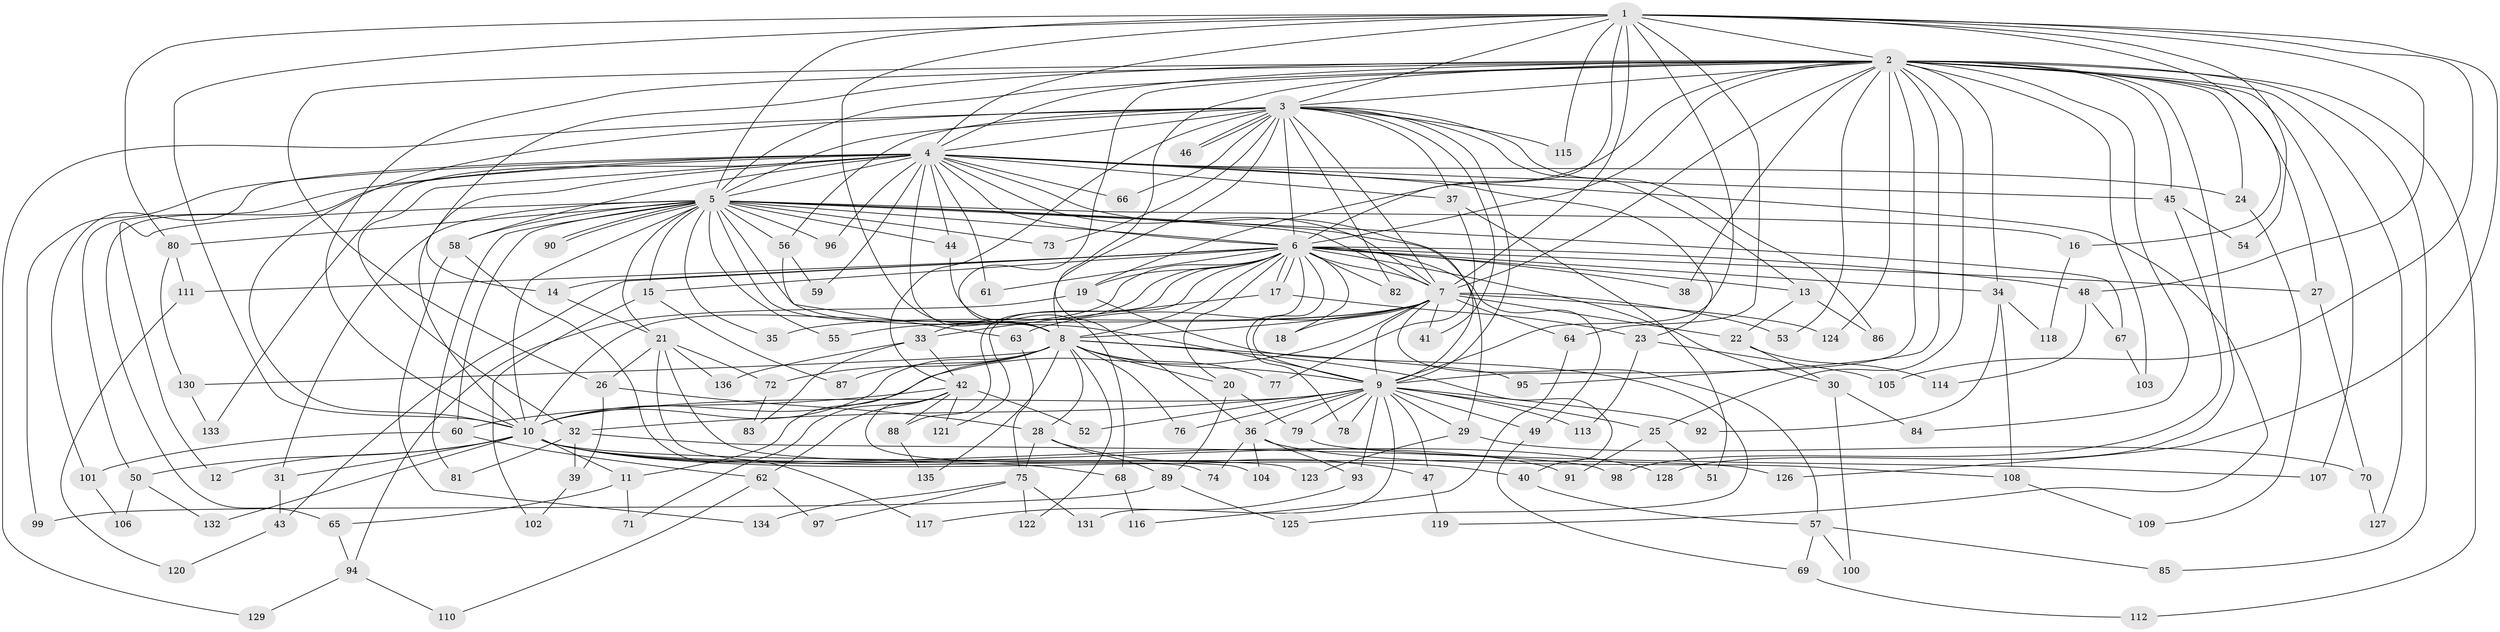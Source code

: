 // Generated by graph-tools (version 1.1) at 2025/49/03/09/25 03:49:30]
// undirected, 136 vertices, 297 edges
graph export_dot {
graph [start="1"]
  node [color=gray90,style=filled];
  1;
  2;
  3;
  4;
  5;
  6;
  7;
  8;
  9;
  10;
  11;
  12;
  13;
  14;
  15;
  16;
  17;
  18;
  19;
  20;
  21;
  22;
  23;
  24;
  25;
  26;
  27;
  28;
  29;
  30;
  31;
  32;
  33;
  34;
  35;
  36;
  37;
  38;
  39;
  40;
  41;
  42;
  43;
  44;
  45;
  46;
  47;
  48;
  49;
  50;
  51;
  52;
  53;
  54;
  55;
  56;
  57;
  58;
  59;
  60;
  61;
  62;
  63;
  64;
  65;
  66;
  67;
  68;
  69;
  70;
  71;
  72;
  73;
  74;
  75;
  76;
  77;
  78;
  79;
  80;
  81;
  82;
  83;
  84;
  85;
  86;
  87;
  88;
  89;
  90;
  91;
  92;
  93;
  94;
  95;
  96;
  97;
  98;
  99;
  100;
  101;
  102;
  103;
  104;
  105;
  106;
  107;
  108;
  109;
  110;
  111;
  112;
  113;
  114;
  115;
  116;
  117;
  118;
  119;
  120;
  121;
  122;
  123;
  124;
  125;
  126;
  127;
  128;
  129;
  130;
  131;
  132;
  133;
  134;
  135;
  136;
  1 -- 2;
  1 -- 3;
  1 -- 4;
  1 -- 5;
  1 -- 6;
  1 -- 7;
  1 -- 8;
  1 -- 9;
  1 -- 10;
  1 -- 16;
  1 -- 48;
  1 -- 54;
  1 -- 64;
  1 -- 80;
  1 -- 105;
  1 -- 115;
  1 -- 126;
  2 -- 3;
  2 -- 4;
  2 -- 5;
  2 -- 6;
  2 -- 7;
  2 -- 8;
  2 -- 9;
  2 -- 10;
  2 -- 14;
  2 -- 19;
  2 -- 24;
  2 -- 25;
  2 -- 26;
  2 -- 27;
  2 -- 34;
  2 -- 36;
  2 -- 38;
  2 -- 45;
  2 -- 53;
  2 -- 84;
  2 -- 85;
  2 -- 95;
  2 -- 103;
  2 -- 107;
  2 -- 112;
  2 -- 124;
  2 -- 127;
  2 -- 128;
  3 -- 4;
  3 -- 5;
  3 -- 6;
  3 -- 7;
  3 -- 8;
  3 -- 9;
  3 -- 10;
  3 -- 13;
  3 -- 37;
  3 -- 41;
  3 -- 42;
  3 -- 46;
  3 -- 46;
  3 -- 56;
  3 -- 66;
  3 -- 73;
  3 -- 82;
  3 -- 86;
  3 -- 115;
  3 -- 129;
  4 -- 5;
  4 -- 6;
  4 -- 7;
  4 -- 8;
  4 -- 9;
  4 -- 10;
  4 -- 23;
  4 -- 24;
  4 -- 32;
  4 -- 37;
  4 -- 44;
  4 -- 45;
  4 -- 50;
  4 -- 58;
  4 -- 59;
  4 -- 61;
  4 -- 65;
  4 -- 66;
  4 -- 96;
  4 -- 99;
  4 -- 101;
  4 -- 119;
  4 -- 133;
  5 -- 6;
  5 -- 7;
  5 -- 8;
  5 -- 9;
  5 -- 10;
  5 -- 12;
  5 -- 15;
  5 -- 16;
  5 -- 21;
  5 -- 29;
  5 -- 31;
  5 -- 35;
  5 -- 44;
  5 -- 55;
  5 -- 56;
  5 -- 58;
  5 -- 60;
  5 -- 67;
  5 -- 73;
  5 -- 80;
  5 -- 81;
  5 -- 90;
  5 -- 90;
  5 -- 96;
  6 -- 7;
  6 -- 8;
  6 -- 9;
  6 -- 10;
  6 -- 13;
  6 -- 14;
  6 -- 15;
  6 -- 17;
  6 -- 17;
  6 -- 18;
  6 -- 19;
  6 -- 20;
  6 -- 27;
  6 -- 30;
  6 -- 33;
  6 -- 34;
  6 -- 38;
  6 -- 43;
  6 -- 48;
  6 -- 49;
  6 -- 61;
  6 -- 78;
  6 -- 82;
  6 -- 88;
  6 -- 111;
  6 -- 121;
  7 -- 8;
  7 -- 9;
  7 -- 10;
  7 -- 18;
  7 -- 22;
  7 -- 35;
  7 -- 41;
  7 -- 53;
  7 -- 55;
  7 -- 57;
  7 -- 63;
  7 -- 64;
  7 -- 124;
  8 -- 9;
  8 -- 10;
  8 -- 11;
  8 -- 20;
  8 -- 28;
  8 -- 40;
  8 -- 72;
  8 -- 76;
  8 -- 77;
  8 -- 87;
  8 -- 95;
  8 -- 122;
  8 -- 130;
  8 -- 135;
  9 -- 10;
  9 -- 25;
  9 -- 29;
  9 -- 32;
  9 -- 36;
  9 -- 47;
  9 -- 49;
  9 -- 52;
  9 -- 76;
  9 -- 78;
  9 -- 79;
  9 -- 92;
  9 -- 93;
  9 -- 113;
  9 -- 131;
  10 -- 11;
  10 -- 12;
  10 -- 31;
  10 -- 40;
  10 -- 50;
  10 -- 68;
  10 -- 91;
  10 -- 126;
  10 -- 128;
  10 -- 132;
  11 -- 65;
  11 -- 71;
  13 -- 22;
  13 -- 86;
  14 -- 21;
  15 -- 87;
  15 -- 102;
  16 -- 118;
  17 -- 23;
  17 -- 33;
  19 -- 94;
  19 -- 125;
  20 -- 79;
  20 -- 89;
  21 -- 26;
  21 -- 72;
  21 -- 74;
  21 -- 123;
  21 -- 136;
  22 -- 30;
  22 -- 114;
  23 -- 105;
  23 -- 113;
  24 -- 109;
  25 -- 51;
  25 -- 91;
  26 -- 28;
  26 -- 39;
  27 -- 70;
  28 -- 47;
  28 -- 75;
  28 -- 89;
  29 -- 70;
  29 -- 123;
  30 -- 84;
  30 -- 100;
  31 -- 43;
  32 -- 39;
  32 -- 81;
  32 -- 98;
  33 -- 42;
  33 -- 83;
  33 -- 136;
  34 -- 92;
  34 -- 108;
  34 -- 118;
  36 -- 74;
  36 -- 93;
  36 -- 104;
  36 -- 108;
  37 -- 51;
  37 -- 77;
  39 -- 102;
  40 -- 57;
  42 -- 52;
  42 -- 60;
  42 -- 62;
  42 -- 71;
  42 -- 88;
  42 -- 104;
  42 -- 121;
  43 -- 120;
  44 -- 68;
  45 -- 54;
  45 -- 98;
  47 -- 119;
  48 -- 67;
  48 -- 114;
  49 -- 69;
  50 -- 106;
  50 -- 132;
  56 -- 59;
  56 -- 63;
  57 -- 69;
  57 -- 85;
  57 -- 100;
  58 -- 117;
  58 -- 134;
  60 -- 62;
  60 -- 101;
  62 -- 97;
  62 -- 110;
  63 -- 75;
  64 -- 116;
  65 -- 94;
  67 -- 103;
  68 -- 116;
  69 -- 112;
  70 -- 127;
  72 -- 83;
  75 -- 97;
  75 -- 122;
  75 -- 131;
  75 -- 134;
  79 -- 107;
  80 -- 111;
  80 -- 130;
  88 -- 135;
  89 -- 99;
  89 -- 125;
  93 -- 117;
  94 -- 110;
  94 -- 129;
  101 -- 106;
  108 -- 109;
  111 -- 120;
  130 -- 133;
}
